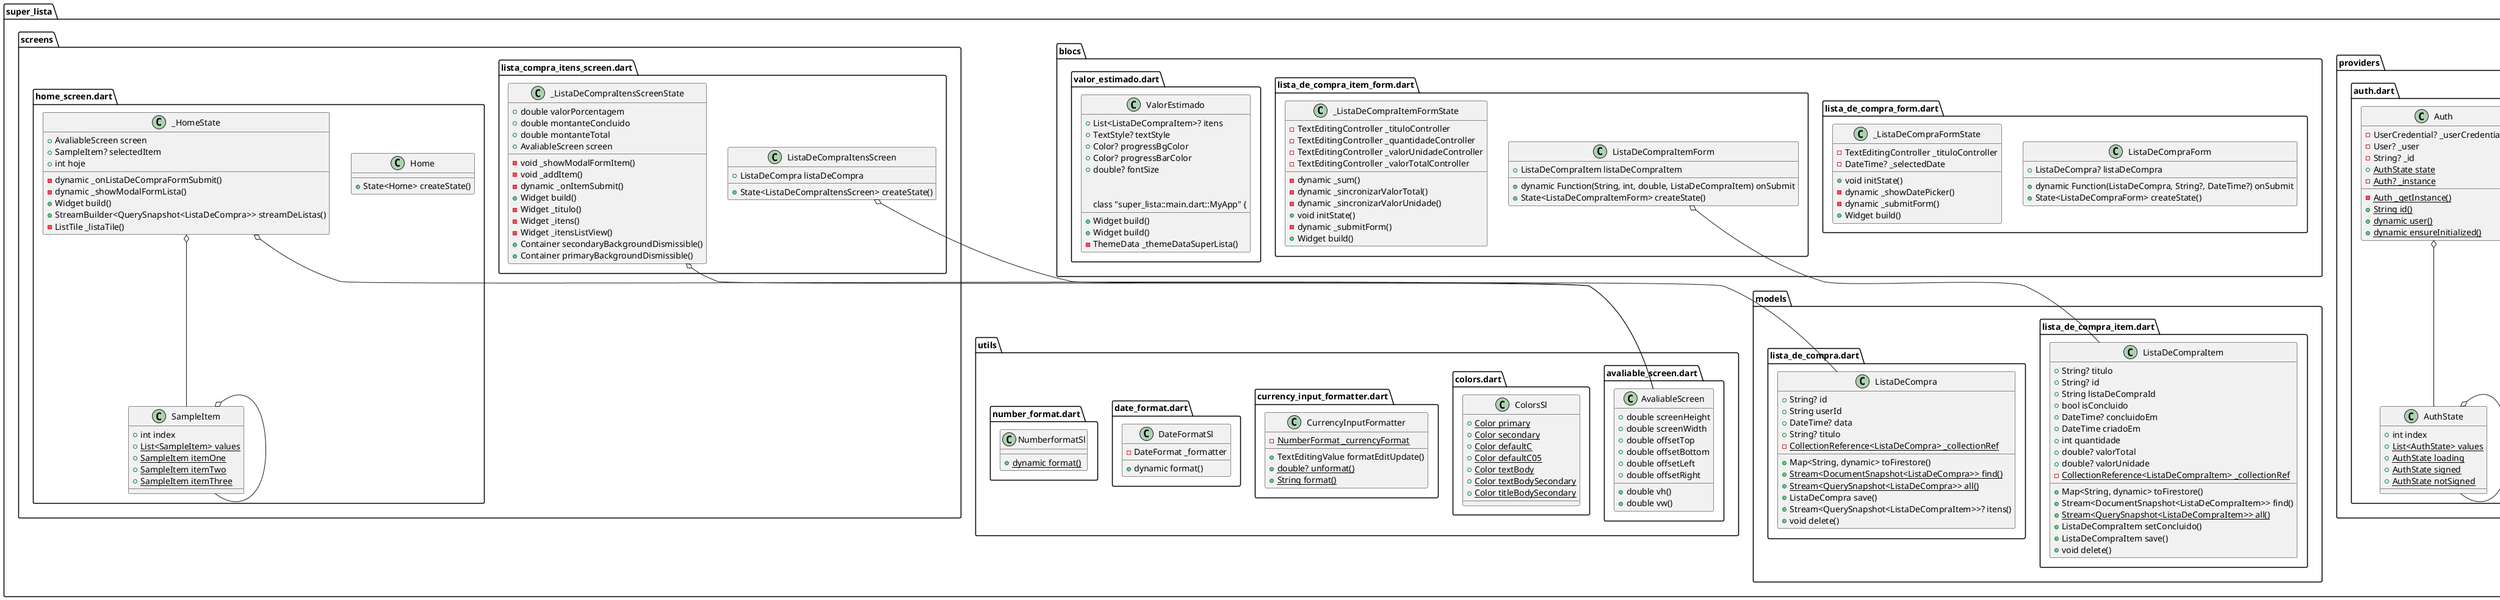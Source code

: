 @startuml
set namespaceSeparator ::

class "super_lista::blocs::lista_de_compra_form.dart::ListaDeCompraForm" {
  +dynamic Function(ListaDeCompra, String?, DateTime?) onSubmit
  +ListaDeCompra? listaDeCompra
  +State<ListaDeCompraForm> createState()
}

class "super_lista::blocs::lista_de_compra_form.dart::_ListaDeCompraFormState" {
  -TextEditingController _tituloController
  -DateTime? _selectedDate
  +void initState()
  -dynamic _showDatePicker()
  -dynamic _submitForm()
  +Widget build()
}


class "super_lista::blocs::lista_de_compra_item_form.dart::ListaDeCompraItemForm" {
  +ListaDeCompraItem listaDeCompraItem
  +dynamic Function(String, int, double, ListaDeCompraItem) onSubmit
  +State<ListaDeCompraItemForm> createState()
}

"super_lista::blocs::lista_de_compra_item_form.dart::ListaDeCompraItemForm" o-- "super_lista::models::lista_de_compra_item.dart::ListaDeCompraItem"

class "super_lista::blocs::lista_de_compra_item_form.dart::_ListaDeCompraItemFormState" {
  -TextEditingController _tituloController
  -TextEditingController _quantidadeController
  -TextEditingController _valorUnidadeController
  -TextEditingController _valorTotalController
  -dynamic _sum()
  -dynamic _sincronizarValorTotal()
  -dynamic _sincronizarValorUnidade()
  +void initState()
  -dynamic _submitForm()
  +Widget build()
}


class "super_lista::blocs::valor_estimado.dart::ValorEstimado" {
  +List<ListaDeCompraItem>? itens
  +TextStyle? textStyle
  +Color? progressBgColor
  +Color? progressBarColor
  +double? fontSize
  +Widget build()


class "super_lista::main.dart::MyApp" {
  +Widget build()
  -ThemeData _themeDataSuperLista()
}


class "super_lista::models::lista_de_compra.dart::ListaDeCompra" {
  +String? id
  +String userId
  +DateTime? data
  +String? titulo
  {static} -CollectionReference<ListaDeCompra> _collectionRef
  +Map<String, dynamic> toFirestore()
  {static} +Stream<DocumentSnapshot<ListaDeCompra>> find()
  {static} +Stream<QuerySnapshot<ListaDeCompra>> all()
  +ListaDeCompra save()
  +Stream<QuerySnapshot<ListaDeCompraItem>>? itens()
  +void delete()
}

class "super_lista::models::lista_de_compra_item.dart::ListaDeCompraItem" {
  +String? titulo
  +String? id
  +String listaDeCompraId
  +bool isConcluido
  +DateTime? concluidoEm
  +DateTime criadoEm
  +int quantidade
  +double? valorTotal
  +double? valorUnidade
  {static} -CollectionReference<ListaDeCompraItem> _collectionRef
  +Map<String, dynamic> toFirestore()
  +Stream<DocumentSnapshot<ListaDeCompraItem>> find()
  {static} +Stream<QuerySnapshot<ListaDeCompraItem>> all()
  +ListaDeCompraItem setConcluido()
  +ListaDeCompraItem save()
  +void delete()
}




class "super_lista::providers::auth.dart::Auth" {
  -UserCredential? _userCredential
  -User? _user
  -String? _id
  {static} +AuthState state
  {static} -Auth? _instance
  {static} -Auth _getInstance()
  {static} +String id()
  {static} +dynamic user()
  {static} +dynamic ensureInitialized()
}

"super_lista::providers::auth.dart::Auth" o-- "super_lista::providers::auth.dart::AuthState"
"super_lista::providers::auth.dart::Auth" o-- "super_lista::providers::auth.dart::Auth"

class "super_lista::providers::auth.dart::AuthState" {
  +int index
  {static} +List<AuthState> values
  {static} +AuthState loading
  {static} +AuthState signed
  {static} +AuthState notSigned
}

"super_lista::providers::auth.dart::AuthState" o-- "super_lista::providers::auth.dart::AuthState"

class "super_lista::screens::home_screen.dart::Home" {
  +State<Home> createState()
}


class "super_lista::screens::home_screen.dart::_HomeState" {
  +AvaliableScreen screen
  +SampleItem? selectedItem
  +int hoje
  -dynamic _onListaDeCompraFormSubmit()
  -dynamic _showModalFormLista()
  +Widget build()
  +StreamBuilder<QuerySnapshot<ListaDeCompra>> streamDeListas()
  -ListTile _listaTile()
}

"super_lista::screens::home_screen.dart::_HomeState" o-- "super_lista::utils::avaliable_screen.dart::AvaliableScreen"
"super_lista::screens::home_screen.dart::_HomeState" o-- "super_lista::screens::home_screen.dart::SampleItem"

class "super_lista::screens::home_screen.dart::SampleItem" {
  +int index
  {static} +List<SampleItem> values
  {static} +SampleItem itemOne
  {static} +SampleItem itemTwo
  {static} +SampleItem itemThree
}

"super_lista::screens::home_screen.dart::SampleItem" o-- "super_lista::screens::home_screen.dart::SampleItem"

class "super_lista::screens::lista_compra_itens_screen.dart::ListaDeCompraItensScreen" {
  +ListaDeCompra listaDeCompra
  +State<ListaDeCompraItensScreen> createState()
}

"super_lista::screens::lista_compra_itens_screen.dart::ListaDeCompraItensScreen" o-- "super_lista::models::lista_de_compra.dart::ListaDeCompra"

class "super_lista::screens::lista_compra_itens_screen.dart::_ListaDeCompraItensScreenState" {
  +double valorPorcentagem
  +double montanteConcluido
  +double montanteTotal
  +AvaliableScreen screen
  -void _showModalFormItem()
  -void _addItem()
  -dynamic _onItemSubmit()
  +Widget build()
  -Widget _titulo()
  -Widget _itens()
  -Widget _itensListView()
  +Container secondaryBackgroundDismissible()
  +Container primaryBackgroundDismissible()
}

"super_lista::screens::lista_compra_itens_screen.dart::_ListaDeCompraItensScreenState" o-- "super_lista::utils::avaliable_screen.dart::AvaliableScreen"

class "super_lista::utils::avaliable_screen.dart::AvaliableScreen" {
  +double screenHeight
  +double screenWidth
  +double offsetTop
  +double offsetBottom
  +double offsetLeft
  +double offsetRight
  +double vh()
  +double vw()
}

class "super_lista::utils::colors.dart::ColorsSl" {
  {static} +Color primary
  {static} +Color secondary
  {static} +Color defaultC
  {static} +Color defaultC05
  {static} +Color textBody
  {static} +Color textBodySecondary
  {static} +Color titleBodySecondary
}


class "super_lista::utils::currency_input_formatter.dart::CurrencyInputFormatter" {
  {static} -NumberFormat _currencyFormat
  +TextEditingValue formatEditUpdate()
  {static} +double? unformat()
  {static} +String format()
}

class "super_lista::utils::date_format.dart::DateFormatSl" {
  -DateFormat _formatter
  +dynamic format()
}


class "super_lista::utils::number_format.dart::NumberformatSl" {
  {static} +dynamic format()
}


@enduml